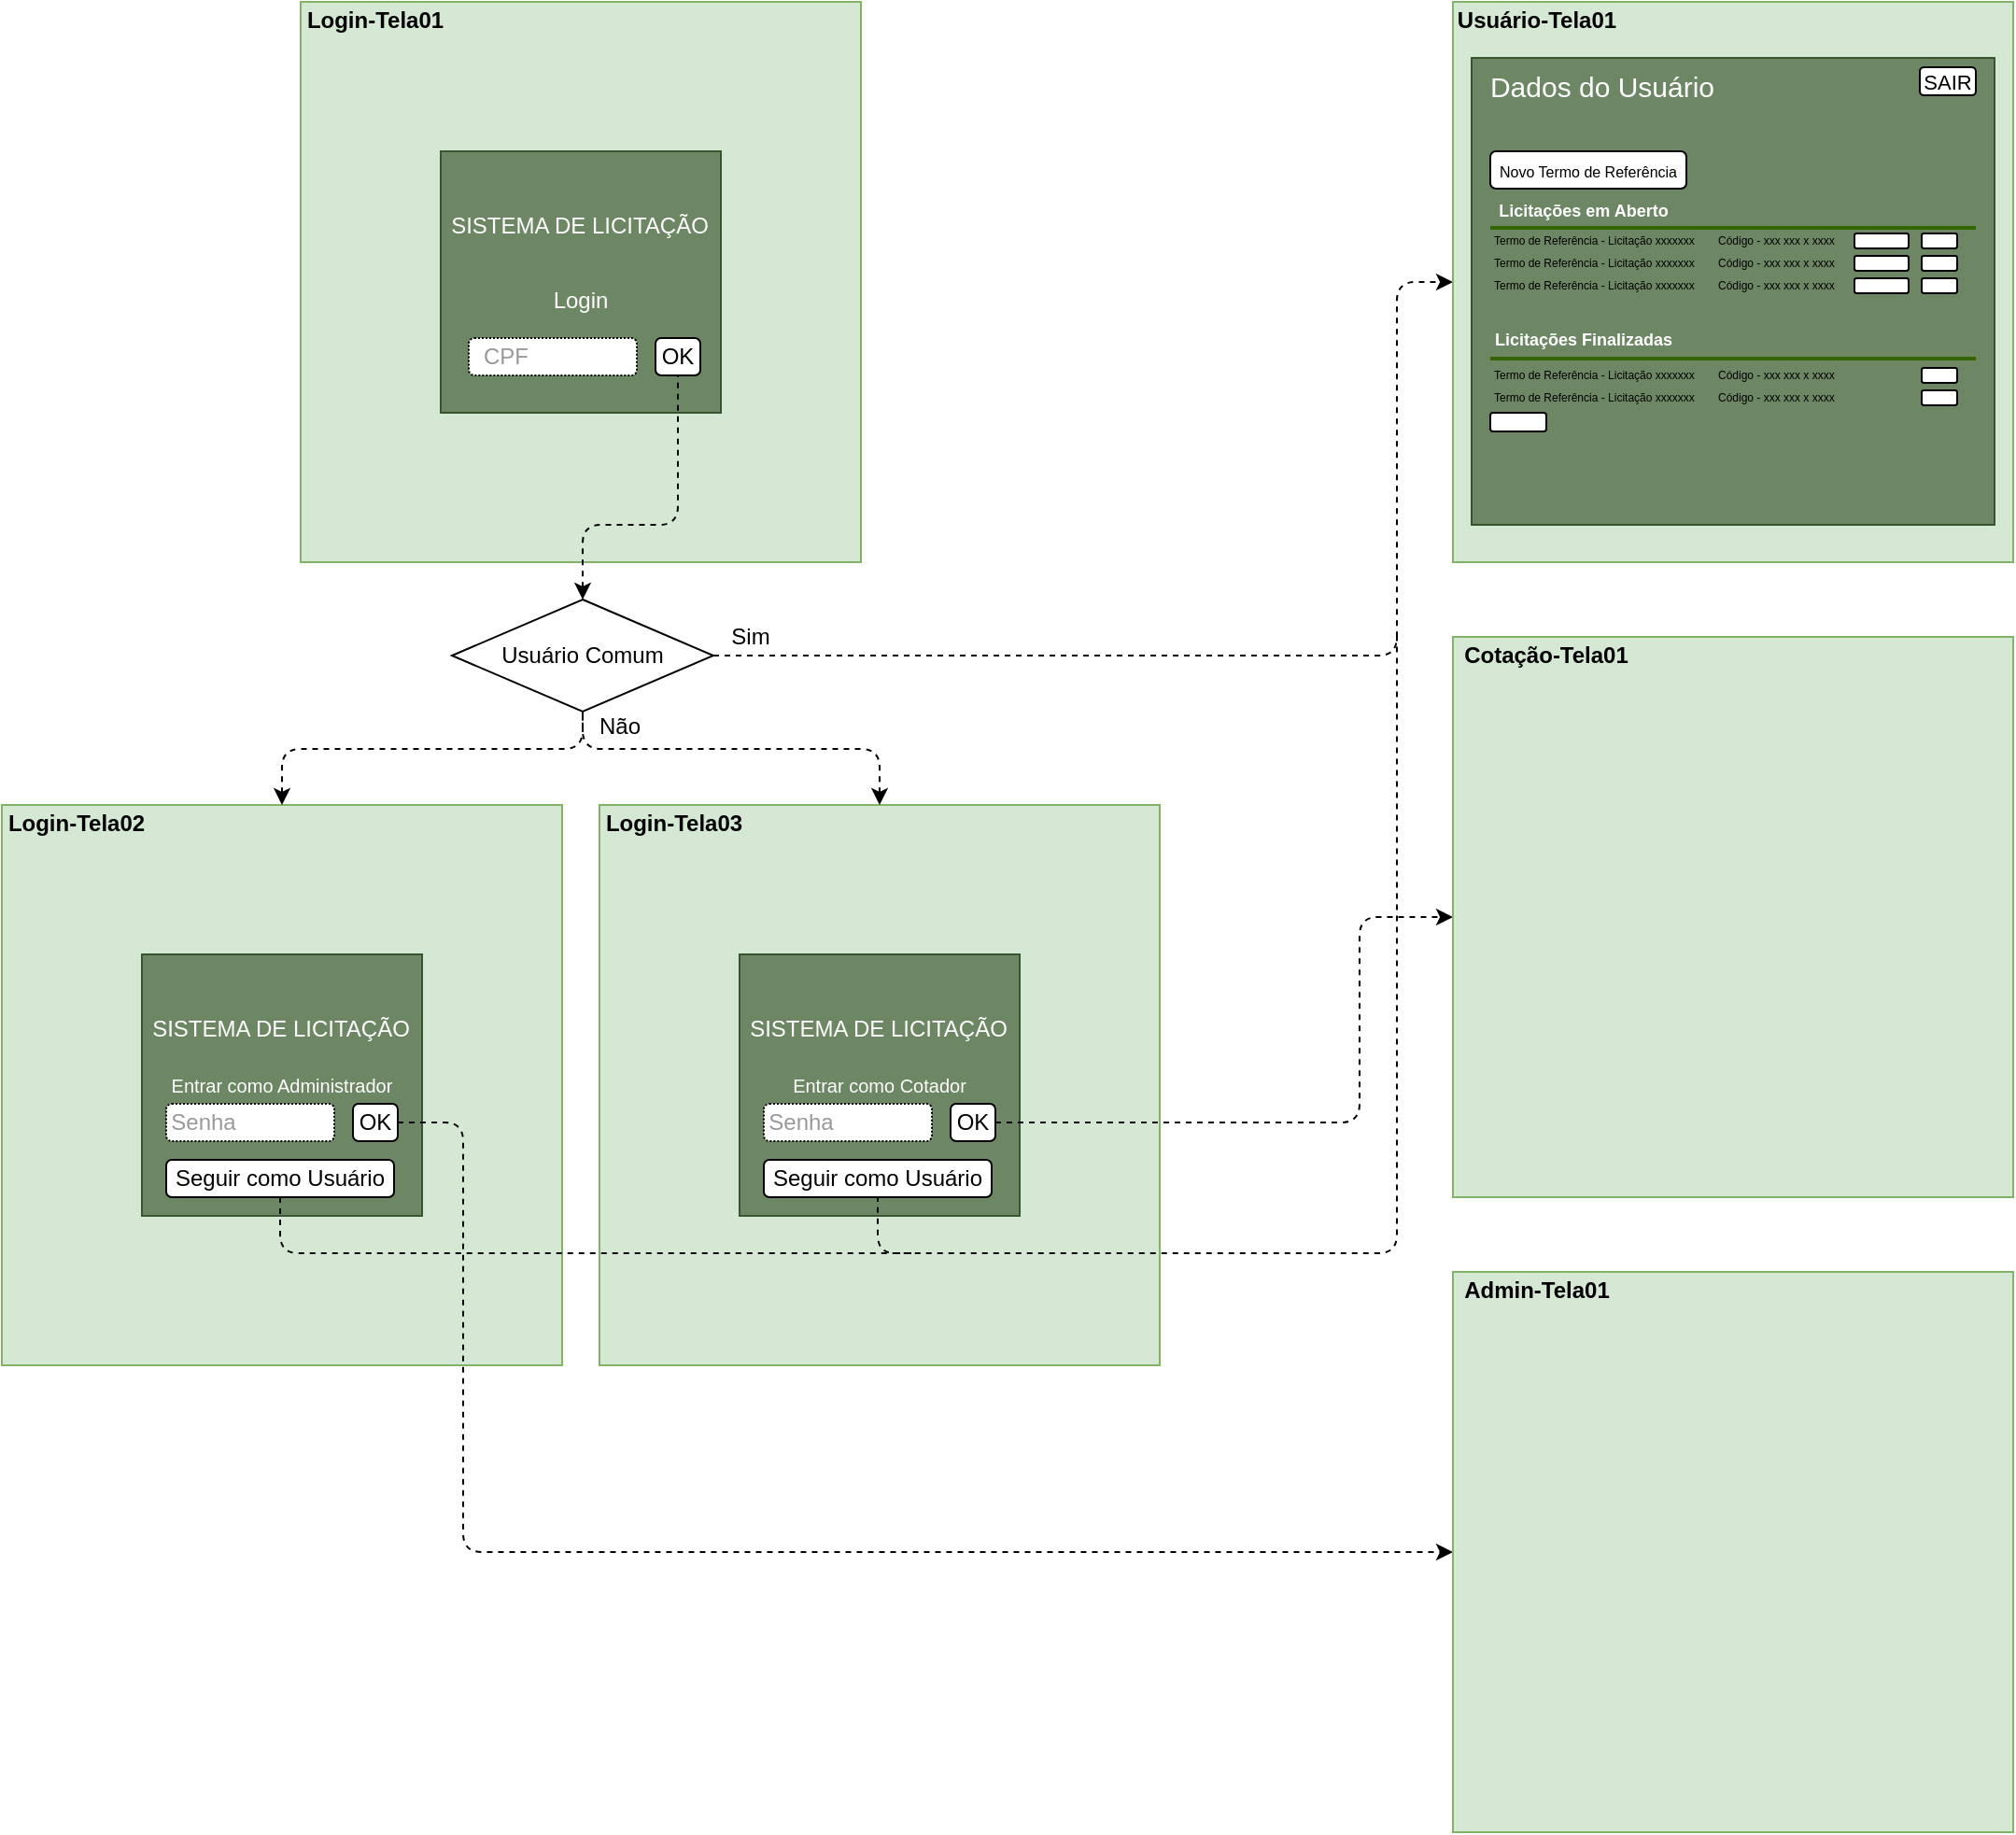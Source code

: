 <mxfile version="14.9.5" type="device"><diagram id="LHRdveHswc1_PIReIs6R" name="Page-1"><mxGraphModel dx="815" dy="527" grid="1" gridSize="10" guides="1" tooltips="1" connect="1" arrows="1" fold="1" page="1" pageScale="1" pageWidth="827" pageHeight="1169" math="0" shadow="0"><root><mxCell id="0"/><mxCell id="1" parent="0"/><mxCell id="Yi6ZZ7m64hJvcIzL_cux-28" value="" style="group" parent="1" vertex="1" connectable="0"><mxGeometry x="263" y="40" width="300" height="300" as="geometry"/></mxCell><mxCell id="1FuQaYdFvHvOugA2sj5--1" value="" style="whiteSpace=wrap;html=1;aspect=fixed;fillColor=#d5e8d4;strokeColor=#82b366;" parent="Yi6ZZ7m64hJvcIzL_cux-28" vertex="1"><mxGeometry width="300" height="300" as="geometry"/></mxCell><mxCell id="1FuQaYdFvHvOugA2sj5--2" value="&lt;b&gt;Login-Tela01&lt;/b&gt;" style="text;html=1;strokeColor=none;fillColor=none;align=center;verticalAlign=middle;whiteSpace=wrap;rounded=0;" parent="Yi6ZZ7m64hJvcIzL_cux-28" vertex="1"><mxGeometry width="80" height="20" as="geometry"/></mxCell><mxCell id="1FuQaYdFvHvOugA2sj5--4" value="" style="rounded=0;whiteSpace=wrap;html=1;fillColor=#6d8764;strokeColor=#3A5431;fontColor=#ffffff;" parent="Yi6ZZ7m64hJvcIzL_cux-28" vertex="1"><mxGeometry x="75" y="80" width="150" height="140" as="geometry"/></mxCell><mxCell id="1FuQaYdFvHvOugA2sj5--5" value="&lt;font color=&quot;#ffffff&quot;&gt;SISTEMA DE LICITAÇÃO&lt;/font&gt;" style="text;html=1;strokeColor=none;fillColor=none;align=center;verticalAlign=middle;whiteSpace=wrap;rounded=0;" parent="Yi6ZZ7m64hJvcIzL_cux-28" vertex="1"><mxGeometry x="75" y="110" width="149" height="20" as="geometry"/></mxCell><mxCell id="1FuQaYdFvHvOugA2sj5--7" value="&lt;font color=&quot;#ffffff&quot;&gt;Login&lt;/font&gt;" style="text;html=1;strokeColor=none;fillColor=none;align=center;verticalAlign=middle;whiteSpace=wrap;rounded=0;" parent="Yi6ZZ7m64hJvcIzL_cux-28" vertex="1"><mxGeometry x="129.5" y="150" width="40" height="20" as="geometry"/></mxCell><mxCell id="1FuQaYdFvHvOugA2sj5--9" value="OK" style="rounded=1;whiteSpace=wrap;html=1;gradientColor=#ffffff;" parent="Yi6ZZ7m64hJvcIzL_cux-28" vertex="1"><mxGeometry x="190" y="180" width="24" height="20" as="geometry"/></mxCell><mxCell id="Yi6ZZ7m64hJvcIzL_cux-12" value="" style="group" parent="Yi6ZZ7m64hJvcIzL_cux-28" vertex="1" connectable="0"><mxGeometry x="90" y="180" width="90" height="20" as="geometry"/></mxCell><mxCell id="1FuQaYdFvHvOugA2sj5--8" value="" style="rounded=1;whiteSpace=wrap;html=1;align=center;dashed=1;dashPattern=1 1;" parent="Yi6ZZ7m64hJvcIzL_cux-12" vertex="1"><mxGeometry width="90" height="20" as="geometry"/></mxCell><mxCell id="1FuQaYdFvHvOugA2sj5--10" value="&lt;font color=&quot;#999999&quot;&gt;CPF&lt;/font&gt;" style="text;html=1;strokeColor=none;fillColor=none;align=center;verticalAlign=middle;whiteSpace=wrap;rounded=0;" parent="Yi6ZZ7m64hJvcIzL_cux-12" vertex="1"><mxGeometry width="40" height="20" as="geometry"/></mxCell><mxCell id="Yi6ZZ7m64hJvcIzL_cux-29" value="" style="group" parent="1" vertex="1" connectable="0"><mxGeometry x="103" y="470" width="300" height="300" as="geometry"/></mxCell><mxCell id="Yi6ZZ7m64hJvcIzL_cux-2" value="" style="whiteSpace=wrap;html=1;aspect=fixed;fillColor=#d5e8d4;strokeColor=#82b366;" parent="Yi6ZZ7m64hJvcIzL_cux-29" vertex="1"><mxGeometry width="300" height="300" as="geometry"/></mxCell><mxCell id="Yi6ZZ7m64hJvcIzL_cux-3" value="&lt;b&gt;Login-Tela02&lt;/b&gt;" style="text;html=1;strokeColor=none;fillColor=none;align=center;verticalAlign=middle;whiteSpace=wrap;rounded=0;" parent="Yi6ZZ7m64hJvcIzL_cux-29" vertex="1"><mxGeometry width="80" height="20" as="geometry"/></mxCell><mxCell id="Yi6ZZ7m64hJvcIzL_cux-4" value="" style="rounded=0;whiteSpace=wrap;html=1;fillColor=#6d8764;strokeColor=#3A5431;fontColor=#ffffff;" parent="Yi6ZZ7m64hJvcIzL_cux-29" vertex="1"><mxGeometry x="75" y="80" width="150" height="140" as="geometry"/></mxCell><mxCell id="Yi6ZZ7m64hJvcIzL_cux-5" value="&lt;font color=&quot;#ffffff&quot;&gt;SISTEMA DE LICITAÇÃO&lt;/font&gt;" style="text;html=1;strokeColor=none;fillColor=none;align=center;verticalAlign=middle;whiteSpace=wrap;rounded=0;" parent="Yi6ZZ7m64hJvcIzL_cux-29" vertex="1"><mxGeometry x="75" y="110" width="149" height="20" as="geometry"/></mxCell><mxCell id="Yi6ZZ7m64hJvcIzL_cux-8" value="OK" style="rounded=1;whiteSpace=wrap;html=1;gradientColor=#ffffff;" parent="Yi6ZZ7m64hJvcIzL_cux-29" vertex="1"><mxGeometry x="188" y="160" width="24" height="20" as="geometry"/></mxCell><mxCell id="Yi6ZZ7m64hJvcIzL_cux-11" value="" style="group" parent="Yi6ZZ7m64hJvcIzL_cux-29" vertex="1" connectable="0"><mxGeometry x="88" y="160" width="90" height="20" as="geometry"/></mxCell><mxCell id="Yi6ZZ7m64hJvcIzL_cux-7" value="" style="rounded=1;whiteSpace=wrap;html=1;align=center;dashed=1;dashPattern=1 1;" parent="Yi6ZZ7m64hJvcIzL_cux-11" vertex="1"><mxGeometry width="90" height="20" as="geometry"/></mxCell><mxCell id="Yi6ZZ7m64hJvcIzL_cux-9" value="&lt;font color=&quot;#999999&quot;&gt;Senha&lt;/font&gt;" style="text;html=1;strokeColor=none;fillColor=none;align=center;verticalAlign=middle;whiteSpace=wrap;rounded=0;" parent="Yi6ZZ7m64hJvcIzL_cux-11" vertex="1"><mxGeometry width="40" height="20" as="geometry"/></mxCell><mxCell id="Yi6ZZ7m64hJvcIzL_cux-13" value="&lt;font color=&quot;#ffffff&quot; style=&quot;font-size: 10px&quot;&gt;Entrar como Administrador&lt;/font&gt;" style="text;html=1;strokeColor=none;fillColor=none;align=center;verticalAlign=middle;whiteSpace=wrap;rounded=0;" parent="Yi6ZZ7m64hJvcIzL_cux-29" vertex="1"><mxGeometry x="69.5" y="140" width="160" height="20" as="geometry"/></mxCell><mxCell id="Yi6ZZ7m64hJvcIzL_cux-17" value="Seguir como Usuário" style="rounded=1;whiteSpace=wrap;html=1;gradientColor=#ffffff;" parent="Yi6ZZ7m64hJvcIzL_cux-29" vertex="1"><mxGeometry x="88" y="190" width="122" height="20" as="geometry"/></mxCell><mxCell id="Yi6ZZ7m64hJvcIzL_cux-30" value="" style="group" parent="1" vertex="1" connectable="0"><mxGeometry x="423" y="470" width="300" height="300" as="geometry"/></mxCell><mxCell id="Yi6ZZ7m64hJvcIzL_cux-18" value="" style="whiteSpace=wrap;html=1;aspect=fixed;fillColor=#d5e8d4;strokeColor=#82b366;" parent="Yi6ZZ7m64hJvcIzL_cux-30" vertex="1"><mxGeometry width="300" height="300" as="geometry"/></mxCell><mxCell id="Yi6ZZ7m64hJvcIzL_cux-19" value="&lt;b&gt;Login-Tela03&lt;/b&gt;" style="text;html=1;strokeColor=none;fillColor=none;align=center;verticalAlign=middle;whiteSpace=wrap;rounded=0;" parent="Yi6ZZ7m64hJvcIzL_cux-30" vertex="1"><mxGeometry width="80" height="20" as="geometry"/></mxCell><mxCell id="Yi6ZZ7m64hJvcIzL_cux-20" value="" style="rounded=0;whiteSpace=wrap;html=1;fillColor=#6d8764;strokeColor=#3A5431;fontColor=#ffffff;" parent="Yi6ZZ7m64hJvcIzL_cux-30" vertex="1"><mxGeometry x="75" y="80" width="150" height="140" as="geometry"/></mxCell><mxCell id="Yi6ZZ7m64hJvcIzL_cux-21" value="&lt;font color=&quot;#ffffff&quot;&gt;SISTEMA DE LICITAÇÃO&lt;/font&gt;" style="text;html=1;strokeColor=none;fillColor=none;align=center;verticalAlign=middle;whiteSpace=wrap;rounded=0;" parent="Yi6ZZ7m64hJvcIzL_cux-30" vertex="1"><mxGeometry x="75" y="110" width="149" height="20" as="geometry"/></mxCell><mxCell id="Yi6ZZ7m64hJvcIzL_cux-22" value="OK" style="rounded=1;whiteSpace=wrap;html=1;gradientColor=#ffffff;" parent="Yi6ZZ7m64hJvcIzL_cux-30" vertex="1"><mxGeometry x="188" y="160" width="24" height="20" as="geometry"/></mxCell><mxCell id="Yi6ZZ7m64hJvcIzL_cux-23" value="" style="group" parent="Yi6ZZ7m64hJvcIzL_cux-30" vertex="1" connectable="0"><mxGeometry x="88" y="160" width="90" height="20" as="geometry"/></mxCell><mxCell id="Yi6ZZ7m64hJvcIzL_cux-24" value="" style="rounded=1;whiteSpace=wrap;html=1;align=center;dashed=1;dashPattern=1 1;" parent="Yi6ZZ7m64hJvcIzL_cux-23" vertex="1"><mxGeometry width="90" height="20" as="geometry"/></mxCell><mxCell id="Yi6ZZ7m64hJvcIzL_cux-25" value="&lt;font color=&quot;#999999&quot;&gt;Senha&lt;/font&gt;" style="text;html=1;strokeColor=none;fillColor=none;align=center;verticalAlign=middle;whiteSpace=wrap;rounded=0;" parent="Yi6ZZ7m64hJvcIzL_cux-23" vertex="1"><mxGeometry width="40" height="20" as="geometry"/></mxCell><mxCell id="Yi6ZZ7m64hJvcIzL_cux-26" value="&lt;font color=&quot;#ffffff&quot; style=&quot;font-size: 10px&quot;&gt;Entrar como Cotador&lt;/font&gt;" style="text;html=1;strokeColor=none;fillColor=none;align=center;verticalAlign=middle;whiteSpace=wrap;rounded=0;" parent="Yi6ZZ7m64hJvcIzL_cux-30" vertex="1"><mxGeometry x="69.5" y="140" width="160" height="20" as="geometry"/></mxCell><mxCell id="Yi6ZZ7m64hJvcIzL_cux-27" value="Seguir como Usuário" style="rounded=1;whiteSpace=wrap;html=1;gradientColor=#ffffff;" parent="Yi6ZZ7m64hJvcIzL_cux-30" vertex="1"><mxGeometry x="88" y="190" width="122" height="20" as="geometry"/></mxCell><mxCell id="Yi6ZZ7m64hJvcIzL_cux-31" value="Usuário Comum" style="rhombus;whiteSpace=wrap;html=1;gradientColor=#ffffff;" parent="1" vertex="1"><mxGeometry x="344" y="360" width="140" height="60" as="geometry"/></mxCell><mxCell id="Yi6ZZ7m64hJvcIzL_cux-36" value="Não" style="text;html=1;strokeColor=none;fillColor=none;align=center;verticalAlign=middle;whiteSpace=wrap;rounded=0;" parent="1" vertex="1"><mxGeometry x="414" y="418" width="40" height="20" as="geometry"/></mxCell><mxCell id="Yi6ZZ7m64hJvcIzL_cux-49" value="Sim" style="text;html=1;strokeColor=none;fillColor=none;align=center;verticalAlign=middle;whiteSpace=wrap;rounded=0;" parent="1" vertex="1"><mxGeometry x="484" y="370" width="40" height="20" as="geometry"/></mxCell><mxCell id="Yi6ZZ7m64hJvcIzL_cux-53" value="" style="endArrow=none;dashed=1;html=1;exitX=0.5;exitY=0;exitDx=0;exitDy=0;entryX=0.5;entryY=1;entryDx=0;entryDy=0;startArrow=classic;startFill=1;" parent="1" source="Yi6ZZ7m64hJvcIzL_cux-31" target="1FuQaYdFvHvOugA2sj5--9" edge="1"><mxGeometry width="50" height="50" relative="1" as="geometry"><mxPoint x="430" y="370" as="sourcePoint"/><mxPoint x="480" y="320" as="targetPoint"/><Array as="points"><mxPoint x="414" y="320"/><mxPoint x="465" y="320"/></Array></mxGeometry></mxCell><mxCell id="Yi6ZZ7m64hJvcIzL_cux-54" value="" style="endArrow=none;dashed=1;html=1;entryX=0.5;entryY=1;entryDx=0;entryDy=0;exitX=0.5;exitY=0;exitDx=0;exitDy=0;startArrow=classic;startFill=1;" parent="1" source="Yi6ZZ7m64hJvcIzL_cux-2" target="Yi6ZZ7m64hJvcIzL_cux-31" edge="1"><mxGeometry width="50" height="50" relative="1" as="geometry"><mxPoint x="260" y="450" as="sourcePoint"/><mxPoint x="310" y="400" as="targetPoint"/><Array as="points"><mxPoint x="253" y="440"/><mxPoint x="414" y="440"/></Array></mxGeometry></mxCell><mxCell id="Yi6ZZ7m64hJvcIzL_cux-55" value="" style="endArrow=none;dashed=1;html=1;entryX=0.5;entryY=1;entryDx=0;entryDy=0;exitX=0.5;exitY=0;exitDx=0;exitDy=0;startArrow=classic;startFill=1;" parent="1" source="Yi6ZZ7m64hJvcIzL_cux-18" target="Yi6ZZ7m64hJvcIzL_cux-31" edge="1"><mxGeometry width="50" height="50" relative="1" as="geometry"><mxPoint x="263" y="480.0" as="sourcePoint"/><mxPoint x="424" y="430.0" as="targetPoint"/><Array as="points"><mxPoint x="573" y="440"/><mxPoint x="414" y="440"/></Array></mxGeometry></mxCell><mxCell id="Yi6ZZ7m64hJvcIzL_cux-56" value="" style="endArrow=classic;dashed=1;html=1;entryX=0;entryY=0.5;entryDx=0;entryDy=0;endFill=1;exitX=1;exitY=0.5;exitDx=0;exitDy=0;" parent="1" source="Yi6ZZ7m64hJvcIzL_cux-31" target="Yi6ZZ7m64hJvcIzL_cux-39" edge="1"><mxGeometry width="50" height="50" relative="1" as="geometry"><mxPoint x="530" y="390" as="sourcePoint"/><mxPoint x="720" y="300" as="targetPoint"/><Array as="points"><mxPoint x="850" y="390"/><mxPoint x="850" y="190"/></Array></mxGeometry></mxCell><mxCell id="Yi6ZZ7m64hJvcIzL_cux-58" value="" style="endArrow=none;dashed=1;html=1;exitX=0.5;exitY=1;exitDx=0;exitDy=0;" parent="1" source="Yi6ZZ7m64hJvcIzL_cux-17" edge="1"><mxGeometry width="50" height="50" relative="1" as="geometry"><mxPoint x="410" y="800" as="sourcePoint"/><mxPoint x="850" y="380" as="targetPoint"/><Array as="points"><mxPoint x="252" y="710"/><mxPoint x="850" y="710"/></Array></mxGeometry></mxCell><mxCell id="Yi6ZZ7m64hJvcIzL_cux-60" value="" style="endArrow=none;dashed=1;html=1;entryX=0.5;entryY=1;entryDx=0;entryDy=0;" parent="1" target="Yi6ZZ7m64hJvcIzL_cux-27" edge="1"><mxGeometry width="50" height="50" relative="1" as="geometry"><mxPoint x="590" y="710" as="sourcePoint"/><mxPoint x="560" y="660" as="targetPoint"/><Array as="points"><mxPoint x="572" y="710"/></Array></mxGeometry></mxCell><mxCell id="Yi6ZZ7m64hJvcIzL_cux-82" value="" style="endArrow=classic;dashed=1;html=1;exitX=1;exitY=0.5;exitDx=0;exitDy=0;entryX=0;entryY=0.5;entryDx=0;entryDy=0;endFill=1;" parent="1" source="Yi6ZZ7m64hJvcIzL_cux-22" target="Yi6ZZ7m64hJvcIzL_cux-63" edge="1"><mxGeometry width="50" height="50" relative="1" as="geometry"><mxPoint x="760" y="634" as="sourcePoint"/><mxPoint x="810" y="584" as="targetPoint"/><Array as="points"><mxPoint x="830" y="640"/><mxPoint x="830" y="530"/></Array></mxGeometry></mxCell><mxCell id="Yi6ZZ7m64hJvcIzL_cux-83" value="" style="endArrow=classic;dashed=1;html=1;exitX=1;exitY=0.5;exitDx=0;exitDy=0;entryX=0;entryY=0.5;entryDx=0;entryDy=0;endFill=1;" parent="1" source="Yi6ZZ7m64hJvcIzL_cux-8" target="Yi6ZZ7m64hJvcIzL_cux-73" edge="1"><mxGeometry width="50" height="50" relative="1" as="geometry"><mxPoint x="580" y="890" as="sourcePoint"/><mxPoint x="630" y="840" as="targetPoint"/><Array as="points"><mxPoint x="350" y="640"/><mxPoint x="350" y="870"/></Array></mxGeometry></mxCell><mxCell id="Yi6ZZ7m64hJvcIzL_cux-39" value="" style="whiteSpace=wrap;html=1;aspect=fixed;fillColor=#d5e8d4;strokeColor=#82b366;" parent="1" vertex="1"><mxGeometry x="880" y="40" width="300" height="300" as="geometry"/></mxCell><mxCell id="Yi6ZZ7m64hJvcIzL_cux-40" value="&lt;b&gt;Usuário-Tela01&lt;/b&gt;" style="text;html=1;strokeColor=none;fillColor=none;align=center;verticalAlign=middle;whiteSpace=wrap;rounded=0;" parent="1" vertex="1"><mxGeometry x="880" y="40" width="90" height="20" as="geometry"/></mxCell><mxCell id="Yi6ZZ7m64hJvcIzL_cux-41" value="" style="rounded=0;whiteSpace=wrap;html=1;fillColor=#6d8764;strokeColor=#3A5431;fontColor=#ffffff;" parent="1" vertex="1"><mxGeometry x="890" y="70" width="280" height="250" as="geometry"/></mxCell><mxCell id="Yi6ZZ7m64hJvcIzL_cux-84" value="&lt;font color=&quot;#ffffff&quot; style=&quot;font-size: 15px&quot;&gt;Dados do Usuário&lt;/font&gt;" style="text;html=1;strokeColor=none;fillColor=none;align=center;verticalAlign=middle;whiteSpace=wrap;rounded=0;dashed=1;" parent="1" vertex="1"><mxGeometry x="890" y="70" width="140" height="30" as="geometry"/></mxCell><mxCell id="Yi6ZZ7m64hJvcIzL_cux-85" value="&lt;font style=&quot;font-size: 11px&quot;&gt;SAIR&lt;/font&gt;" style="rounded=1;whiteSpace=wrap;html=1;strokeColor=#000000;gradientColor=#ffffff;" parent="1" vertex="1"><mxGeometry x="1130" y="75" width="30" height="15" as="geometry"/></mxCell><mxCell id="Yi6ZZ7m64hJvcIzL_cux-89" value="&lt;font color=&quot;#ffffff&quot; style=&quot;font-size: 9px&quot;&gt;&lt;b&gt;Licitações em Aberto&lt;/b&gt;&lt;/font&gt;" style="text;html=1;strokeColor=none;fillColor=none;align=center;verticalAlign=middle;whiteSpace=wrap;rounded=0;dashed=1;" parent="1" vertex="1"><mxGeometry x="900" y="141" width="100" height="20" as="geometry"/></mxCell><mxCell id="Yi6ZZ7m64hJvcIzL_cux-95" value="" style="rounded=0;whiteSpace=wrap;html=1;strokeColor=none;gradientDirection=east;fillColor=#336600;" parent="1" vertex="1"><mxGeometry x="900" y="160" width="260" height="2" as="geometry"/></mxCell><mxCell id="Yi6ZZ7m64hJvcIzL_cux-103" value="" style="group" parent="1" vertex="1" connectable="0"><mxGeometry x="900" y="160" width="250" height="12" as="geometry"/></mxCell><mxCell id="Yi6ZZ7m64hJvcIzL_cux-96" value="&lt;font style=&quot;font-size: 6px&quot;&gt;Termo de Referência - Licitação xxxxxxx&lt;/font&gt;" style="text;html=1;strokeColor=none;fillColor=none;align=left;verticalAlign=middle;whiteSpace=wrap;rounded=0;" parent="Yi6ZZ7m64hJvcIzL_cux-103" vertex="1"><mxGeometry width="120" height="12" as="geometry"/></mxCell><mxCell id="Yi6ZZ7m64hJvcIzL_cux-98" value="&lt;font style=&quot;font-size: 6px&quot;&gt;Código - xxx xxx x xxxx&lt;/font&gt;" style="text;html=1;strokeColor=none;fillColor=none;align=left;verticalAlign=middle;whiteSpace=wrap;rounded=0;" parent="Yi6ZZ7m64hJvcIzL_cux-103" vertex="1"><mxGeometry x="120" width="120" height="12" as="geometry"/></mxCell><mxCell id="Yi6ZZ7m64hJvcIzL_cux-101" value="" style="rounded=1;whiteSpace=wrap;html=1;strokeColor=#000000;gradientColor=#ffffff;" parent="Yi6ZZ7m64hJvcIzL_cux-103" vertex="1"><mxGeometry x="195" y="4" width="29" height="8" as="geometry"/></mxCell><mxCell id="Yi6ZZ7m64hJvcIzL_cux-102" value="" style="rounded=1;whiteSpace=wrap;html=1;strokeColor=#000000;gradientColor=#ffffff;" parent="Yi6ZZ7m64hJvcIzL_cux-103" vertex="1"><mxGeometry x="231" y="4" width="19" height="8" as="geometry"/></mxCell><mxCell id="Yi6ZZ7m64hJvcIzL_cux-104" value="" style="group" parent="1" vertex="1" connectable="0"><mxGeometry x="900" y="172" width="250" height="12" as="geometry"/></mxCell><mxCell id="Yi6ZZ7m64hJvcIzL_cux-105" value="&lt;font style=&quot;font-size: 6px&quot;&gt;Termo de Referência - Licitação xxxxxxx&lt;/font&gt;" style="text;html=1;strokeColor=none;fillColor=none;align=left;verticalAlign=middle;whiteSpace=wrap;rounded=0;" parent="Yi6ZZ7m64hJvcIzL_cux-104" vertex="1"><mxGeometry width="120" height="12" as="geometry"/></mxCell><mxCell id="Yi6ZZ7m64hJvcIzL_cux-106" value="&lt;font style=&quot;font-size: 6px&quot;&gt;Código - xxx xxx x xxxx&lt;/font&gt;" style="text;html=1;strokeColor=none;fillColor=none;align=left;verticalAlign=middle;whiteSpace=wrap;rounded=0;" parent="Yi6ZZ7m64hJvcIzL_cux-104" vertex="1"><mxGeometry x="120" width="120" height="12" as="geometry"/></mxCell><mxCell id="Yi6ZZ7m64hJvcIzL_cux-107" value="" style="rounded=1;whiteSpace=wrap;html=1;strokeColor=#000000;gradientColor=#ffffff;" parent="Yi6ZZ7m64hJvcIzL_cux-104" vertex="1"><mxGeometry x="195" y="4" width="29" height="8" as="geometry"/></mxCell><mxCell id="Yi6ZZ7m64hJvcIzL_cux-108" value="" style="rounded=1;whiteSpace=wrap;html=1;strokeColor=#000000;gradientColor=#ffffff;" parent="Yi6ZZ7m64hJvcIzL_cux-104" vertex="1"><mxGeometry x="231" y="4" width="19" height="8" as="geometry"/></mxCell><mxCell id="Yi6ZZ7m64hJvcIzL_cux-109" value="" style="group" parent="1" vertex="1" connectable="0"><mxGeometry x="900" y="184" width="250" height="12" as="geometry"/></mxCell><mxCell id="Yi6ZZ7m64hJvcIzL_cux-110" value="&lt;font style=&quot;font-size: 6px&quot;&gt;Termo de Referência - Licitação xxxxxxx&lt;/font&gt;" style="text;html=1;strokeColor=none;fillColor=none;align=left;verticalAlign=middle;whiteSpace=wrap;rounded=0;" parent="Yi6ZZ7m64hJvcIzL_cux-109" vertex="1"><mxGeometry width="120" height="12" as="geometry"/></mxCell><mxCell id="Yi6ZZ7m64hJvcIzL_cux-111" value="&lt;font style=&quot;font-size: 6px&quot;&gt;Código - xxx xxx x xxxx&lt;/font&gt;" style="text;html=1;strokeColor=none;fillColor=none;align=left;verticalAlign=middle;whiteSpace=wrap;rounded=0;" parent="Yi6ZZ7m64hJvcIzL_cux-109" vertex="1"><mxGeometry x="120" width="120" height="12" as="geometry"/></mxCell><mxCell id="Yi6ZZ7m64hJvcIzL_cux-112" value="" style="rounded=1;whiteSpace=wrap;html=1;strokeColor=#000000;gradientColor=#ffffff;" parent="Yi6ZZ7m64hJvcIzL_cux-109" vertex="1"><mxGeometry x="195" y="4" width="29" height="8" as="geometry"/></mxCell><mxCell id="Yi6ZZ7m64hJvcIzL_cux-113" value="" style="rounded=1;whiteSpace=wrap;html=1;strokeColor=#000000;gradientColor=#ffffff;" parent="Yi6ZZ7m64hJvcIzL_cux-109" vertex="1"><mxGeometry x="231" y="4" width="19" height="8" as="geometry"/></mxCell><mxCell id="Yi6ZZ7m64hJvcIzL_cux-114" value="&lt;font style=&quot;font-size: 8px&quot;&gt;Novo Termo de Referência&lt;/font&gt;" style="rounded=1;whiteSpace=wrap;html=1;strokeColor=#000000;gradientColor=#ffffff;perimeterSpacing=0;shadow=0;sketch=0;" parent="1" vertex="1"><mxGeometry x="900" y="120" width="105" height="20" as="geometry"/></mxCell><mxCell id="zyo1bMRXzs8C5dDGraDN-1" value="&lt;font color=&quot;#ffffff&quot; style=&quot;font-size: 9px&quot;&gt;&lt;b&gt;Licitações Finalizadas&lt;/b&gt;&lt;/font&gt;" style="text;html=1;strokeColor=none;fillColor=none;align=center;verticalAlign=middle;whiteSpace=wrap;rounded=0;dashed=1;" vertex="1" parent="1"><mxGeometry x="900" y="210" width="100" height="20" as="geometry"/></mxCell><mxCell id="zyo1bMRXzs8C5dDGraDN-2" value="" style="rounded=0;whiteSpace=wrap;html=1;strokeColor=none;gradientDirection=east;fillColor=#336600;" vertex="1" parent="1"><mxGeometry x="900" y="230" width="260" height="2" as="geometry"/></mxCell><mxCell id="zyo1bMRXzs8C5dDGraDN-10" value="" style="group" vertex="1" connectable="0" parent="1"><mxGeometry x="900" y="232" width="250" height="12" as="geometry"/></mxCell><mxCell id="zyo1bMRXzs8C5dDGraDN-6" value="&lt;font style=&quot;font-size: 6px&quot;&gt;Termo de Referência - Licitação xxxxxxx&lt;/font&gt;" style="text;html=1;strokeColor=none;fillColor=none;align=left;verticalAlign=middle;whiteSpace=wrap;rounded=0;" vertex="1" parent="zyo1bMRXzs8C5dDGraDN-10"><mxGeometry width="120" height="12" as="geometry"/></mxCell><mxCell id="zyo1bMRXzs8C5dDGraDN-7" value="&lt;font style=&quot;font-size: 6px&quot;&gt;Código - xxx xxx x xxxx&lt;/font&gt;" style="text;html=1;strokeColor=none;fillColor=none;align=left;verticalAlign=middle;whiteSpace=wrap;rounded=0;" vertex="1" parent="zyo1bMRXzs8C5dDGraDN-10"><mxGeometry x="120" width="120" height="12" as="geometry"/></mxCell><mxCell id="zyo1bMRXzs8C5dDGraDN-9" value="" style="rounded=1;whiteSpace=wrap;html=1;strokeColor=#000000;gradientColor=#ffffff;" vertex="1" parent="zyo1bMRXzs8C5dDGraDN-10"><mxGeometry x="231" y="4" width="19" height="8" as="geometry"/></mxCell><mxCell id="zyo1bMRXzs8C5dDGraDN-11" value="" style="group" vertex="1" connectable="0" parent="1"><mxGeometry x="900" y="244" width="250" height="12" as="geometry"/></mxCell><mxCell id="zyo1bMRXzs8C5dDGraDN-12" value="&lt;font style=&quot;font-size: 6px&quot;&gt;Termo de Referência - Licitação xxxxxxx&lt;/font&gt;" style="text;html=1;strokeColor=none;fillColor=none;align=left;verticalAlign=middle;whiteSpace=wrap;rounded=0;" vertex="1" parent="zyo1bMRXzs8C5dDGraDN-11"><mxGeometry width="120" height="12" as="geometry"/></mxCell><mxCell id="zyo1bMRXzs8C5dDGraDN-13" value="&lt;font style=&quot;font-size: 6px&quot;&gt;Código - xxx xxx x xxxx&lt;/font&gt;" style="text;html=1;strokeColor=none;fillColor=none;align=left;verticalAlign=middle;whiteSpace=wrap;rounded=0;" vertex="1" parent="zyo1bMRXzs8C5dDGraDN-11"><mxGeometry x="120" width="120" height="12" as="geometry"/></mxCell><mxCell id="zyo1bMRXzs8C5dDGraDN-14" value="" style="rounded=1;whiteSpace=wrap;html=1;strokeColor=#000000;gradientColor=#ffffff;" vertex="1" parent="zyo1bMRXzs8C5dDGraDN-11"><mxGeometry x="231" y="4" width="19" height="8" as="geometry"/></mxCell><mxCell id="zyo1bMRXzs8C5dDGraDN-18" value="" style="rounded=1;whiteSpace=wrap;html=1;shadow=0;glass=0;sketch=0;" vertex="1" parent="1"><mxGeometry x="900" y="260" width="30" height="10" as="geometry"/></mxCell><mxCell id="Yi6ZZ7m64hJvcIzL_cux-63" value="" style="whiteSpace=wrap;html=1;aspect=fixed;fillColor=#d5e8d4;strokeColor=#82b366;" parent="1" vertex="1"><mxGeometry x="880" y="380" width="300" height="300" as="geometry"/></mxCell><mxCell id="Yi6ZZ7m64hJvcIzL_cux-64" value="&lt;b&gt;Cotação-Tela01&lt;/b&gt;" style="text;html=1;strokeColor=none;fillColor=none;align=center;verticalAlign=middle;whiteSpace=wrap;rounded=0;" parent="1" vertex="1"><mxGeometry x="880" y="380" width="100" height="20" as="geometry"/></mxCell><mxCell id="Yi6ZZ7m64hJvcIzL_cux-73" value="" style="whiteSpace=wrap;html=1;aspect=fixed;fillColor=#d5e8d4;strokeColor=#82b366;" parent="1" vertex="1"><mxGeometry x="880" y="720" width="300" height="300" as="geometry"/></mxCell><mxCell id="Yi6ZZ7m64hJvcIzL_cux-74" value="&lt;b&gt;Admin-Tela01&lt;/b&gt;" style="text;html=1;strokeColor=none;fillColor=none;align=center;verticalAlign=middle;whiteSpace=wrap;rounded=0;" parent="1" vertex="1"><mxGeometry x="880" y="720" width="90" height="20" as="geometry"/></mxCell></root></mxGraphModel></diagram></mxfile>